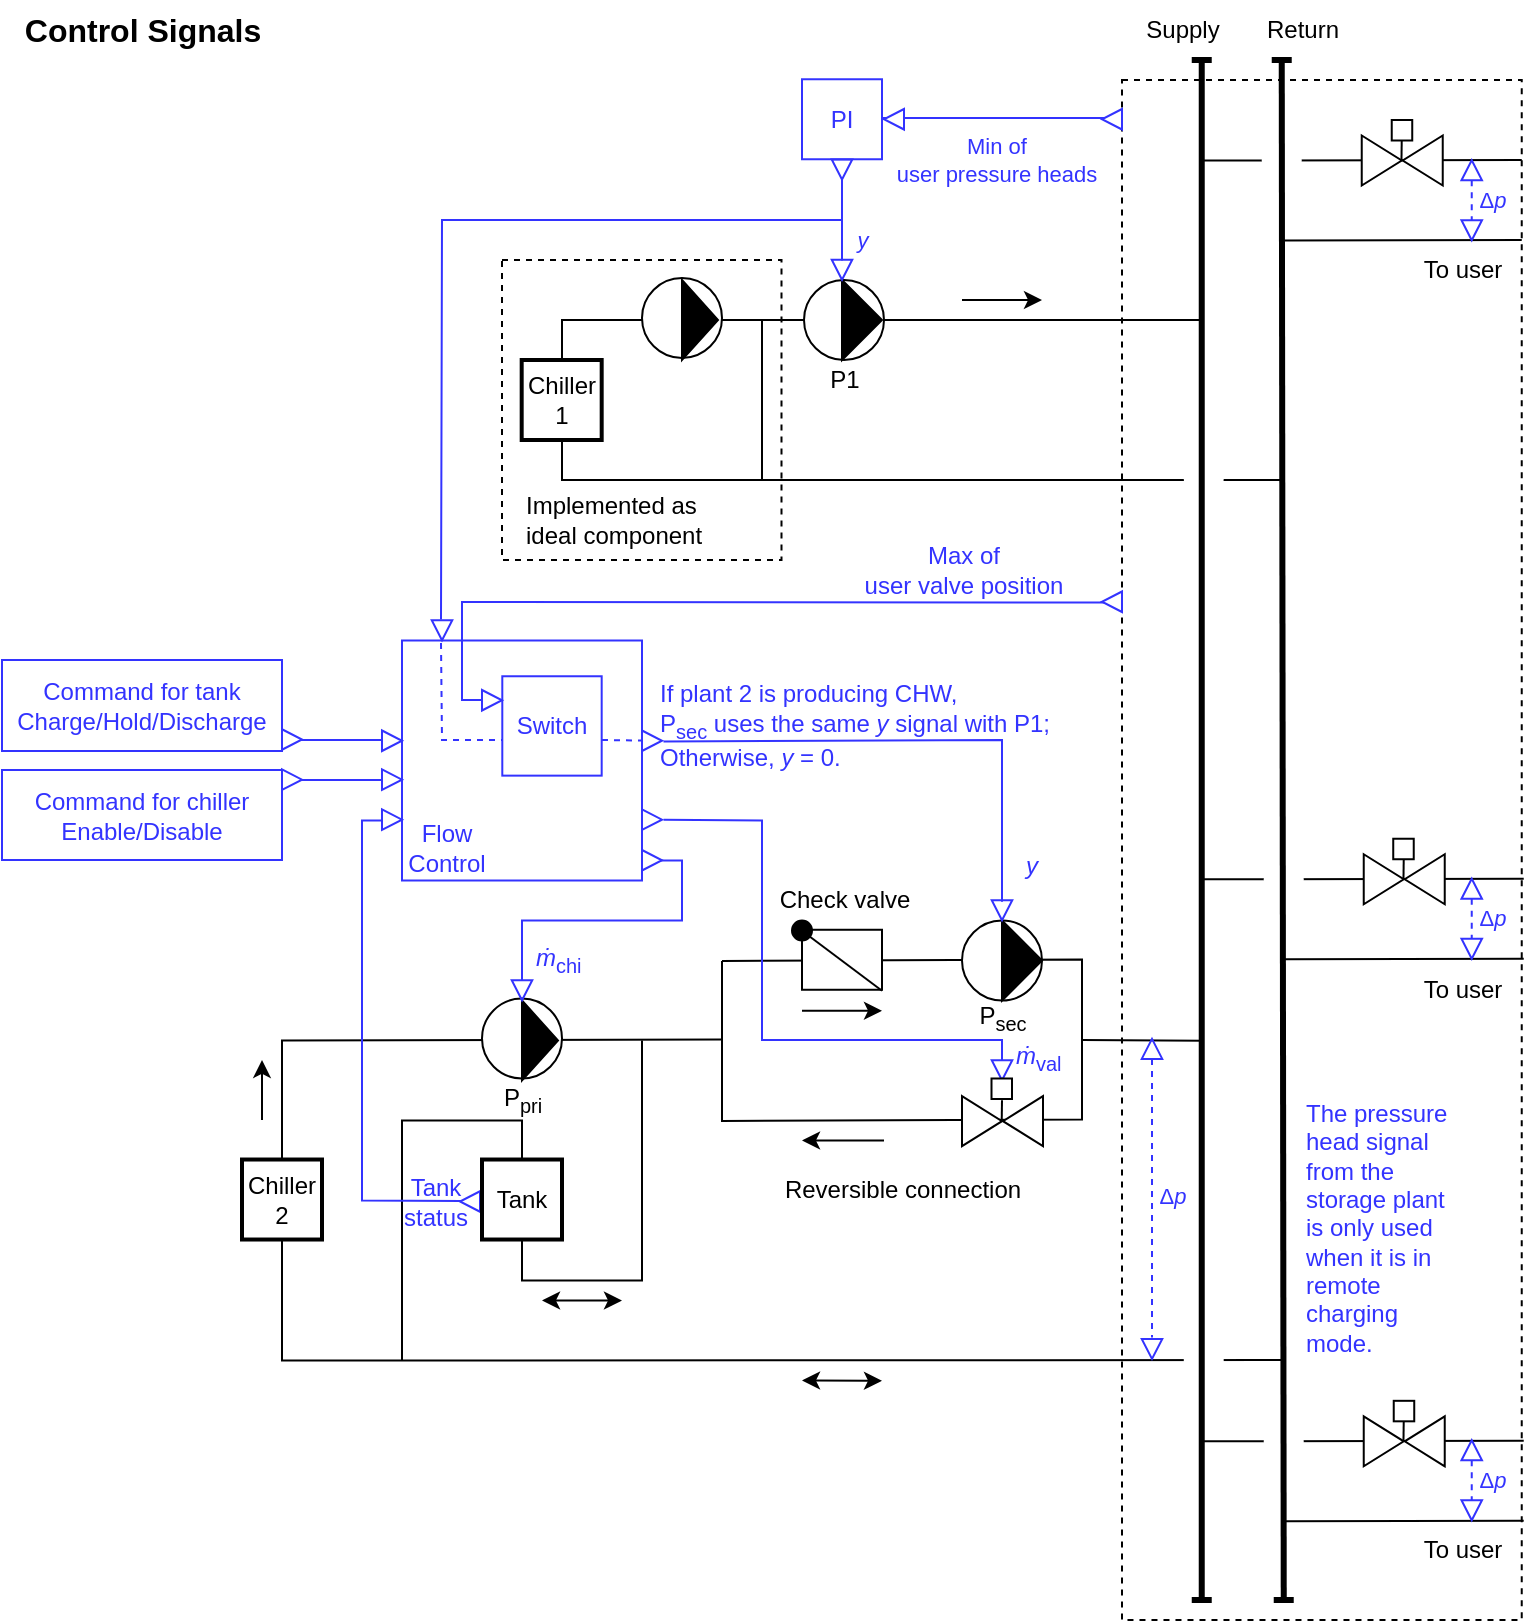 <mxfile version="21.2.1" type="device">
  <diagram id="srBAZhQ2KLluDyzof_pd" name="Page-1">
    <mxGraphModel dx="456" dy="854" grid="1" gridSize="10" guides="1" tooltips="1" connect="0" arrows="0" fold="1" page="1" pageScale="1" pageWidth="850" pageHeight="1100" math="0" shadow="0">
      <root>
        <mxCell id="0" />
        <mxCell id="1" parent="0" />
        <mxCell id="NfkfM8riDZQN8jS3ffes-4" value="" style="rounded=0;whiteSpace=wrap;html=1;fillColor=none;dashed=1;" parent="1" vertex="1">
          <mxGeometry x="1170" y="170" width="139.75" height="150" as="geometry" />
        </mxCell>
        <mxCell id="EUu6mg04dgHktvgB9pTH-5" value="" style="endArrow=none;html=1;rounded=0;fontSize=16;strokeWidth=1;" parent="1" edge="1">
          <mxGeometry width="50" height="50" relative="1" as="geometry">
            <mxPoint x="1199.87" y="629.58" as="sourcePoint" />
            <mxPoint x="1199.87" y="629.58" as="targetPoint" />
          </mxGeometry>
        </mxCell>
        <mxCell id="EUu6mg04dgHktvgB9pTH-10" value="" style="endArrow=none;html=1;rounded=0;" parent="1" edge="1">
          <mxGeometry width="50" height="50" relative="1" as="geometry">
            <mxPoint x="1240" y="560.25" as="sourcePoint" />
            <mxPoint x="1180" y="660.25" as="targetPoint" />
            <Array as="points">
              <mxPoint x="1240" y="680.25" />
              <mxPoint x="1180" y="680.25" />
            </Array>
          </mxGeometry>
        </mxCell>
        <mxCell id="EUu6mg04dgHktvgB9pTH-11" value="" style="endArrow=none;html=1;rounded=0;" parent="1" edge="1">
          <mxGeometry width="50" height="50" relative="1" as="geometry">
            <mxPoint x="1180" y="620.25" as="sourcePoint" />
            <mxPoint x="1120" y="720.25" as="targetPoint" />
            <Array as="points">
              <mxPoint x="1180" y="600.25" />
              <mxPoint x="1120" y="600.25" />
            </Array>
          </mxGeometry>
        </mxCell>
        <mxCell id="EUu6mg04dgHktvgB9pTH-15" value="" style="endArrow=classic;html=1;rounded=0;strokeWidth=1;" parent="1" edge="1">
          <mxGeometry width="50" height="50" relative="1" as="geometry">
            <mxPoint x="1050" y="599.95" as="sourcePoint" />
            <mxPoint x="1050" y="569.95" as="targetPoint" />
            <Array as="points" />
          </mxGeometry>
        </mxCell>
        <mxCell id="EUu6mg04dgHktvgB9pTH-16" value="" style="endArrow=none;html=1;rounded=0;" parent="1" edge="1">
          <mxGeometry width="50" height="50" relative="1" as="geometry">
            <mxPoint x="1280" y="559.76" as="sourcePoint" />
            <mxPoint x="1560" y="720" as="targetPoint" />
            <Array as="points">
              <mxPoint x="1060" y="560.25" />
              <mxPoint x="1060" y="720.25" />
            </Array>
          </mxGeometry>
        </mxCell>
        <mxCell id="EUu6mg04dgHktvgB9pTH-22" value="" style="endArrow=classic;html=1;rounded=0;strokeWidth=1;startArrow=classic;startFill=1;" parent="1" edge="1">
          <mxGeometry width="50" height="50" relative="1" as="geometry">
            <mxPoint x="1320" y="730.25" as="sourcePoint" />
            <mxPoint x="1360" y="730.41" as="targetPoint" />
            <Array as="points" />
          </mxGeometry>
        </mxCell>
        <mxCell id="EUu6mg04dgHktvgB9pTH-23" value="" style="endArrow=classic;html=1;rounded=0;strokeWidth=1;startArrow=classic;startFill=1;" parent="1" edge="1">
          <mxGeometry width="50" height="50" relative="1" as="geometry">
            <mxPoint x="1190" y="690.25" as="sourcePoint" />
            <mxPoint x="1230" y="690.25" as="targetPoint" />
            <Array as="points" />
          </mxGeometry>
        </mxCell>
        <mxCell id="EUu6mg04dgHktvgB9pTH-32" value="" style="endArrow=none;html=1;rounded=0;" parent="1" edge="1">
          <mxGeometry width="50" height="50" relative="1" as="geometry">
            <mxPoint x="1280" y="520.5" as="sourcePoint" />
            <mxPoint x="1280" y="520.5" as="targetPoint" />
            <Array as="points">
              <mxPoint x="1460" y="519.76" />
              <mxPoint x="1460" y="599.76" />
              <mxPoint x="1280" y="600.5" />
            </Array>
          </mxGeometry>
        </mxCell>
        <mxCell id="EUu6mg04dgHktvgB9pTH-34" value="" style="triangle;whiteSpace=wrap;html=1;fontSize=16;strokeWidth=1;rotation=0;" parent="1" vertex="1">
          <mxGeometry x="1400" y="588.07" width="20" height="25" as="geometry" />
        </mxCell>
        <mxCell id="EUu6mg04dgHktvgB9pTH-35" value="" style="triangle;whiteSpace=wrap;html=1;fontSize=16;strokeWidth=1;rotation=-180;" parent="1" vertex="1">
          <mxGeometry x="1420.5" y="588.07" width="20" height="25" as="geometry" />
        </mxCell>
        <mxCell id="EUu6mg04dgHktvgB9pTH-36" value="" style="ellipse;whiteSpace=wrap;html=1;fontSize=16;strokeWidth=1;" parent="1" vertex="1">
          <mxGeometry x="1400" y="500.25" width="40" height="40" as="geometry" />
        </mxCell>
        <mxCell id="EUu6mg04dgHktvgB9pTH-37" value="" style="triangle;whiteSpace=wrap;html=1;fontSize=16;strokeWidth=1;rotation=0;fillColor=#000000;" parent="1" vertex="1">
          <mxGeometry x="1420" y="500.25" width="20" height="40" as="geometry" />
        </mxCell>
        <mxCell id="EUu6mg04dgHktvgB9pTH-39" value="" style="endArrow=classic;html=1;rounded=0;strokeWidth=1;" parent="1" edge="1">
          <mxGeometry width="50" height="50" relative="1" as="geometry">
            <mxPoint x="1400" y="190" as="sourcePoint" />
            <mxPoint x="1440" y="190" as="targetPoint" />
            <Array as="points" />
          </mxGeometry>
        </mxCell>
        <mxCell id="EUu6mg04dgHktvgB9pTH-40" value="" style="endArrow=none;html=1;rounded=0;" parent="1" edge="1">
          <mxGeometry width="50" height="50" relative="1" as="geometry">
            <mxPoint x="1520" y="200" as="sourcePoint" />
            <mxPoint x="1560" y="280" as="targetPoint" />
            <Array as="points">
              <mxPoint x="1200" y="200" />
              <mxPoint x="1200" y="280" />
            </Array>
          </mxGeometry>
        </mxCell>
        <mxCell id="EUu6mg04dgHktvgB9pTH-41" value="" style="ellipse;whiteSpace=wrap;html=1;fontSize=16;strokeWidth=1;" parent="1" vertex="1">
          <mxGeometry x="1321" y="180" width="40" height="40" as="geometry" />
        </mxCell>
        <mxCell id="EUu6mg04dgHktvgB9pTH-42" value="" style="triangle;whiteSpace=wrap;html=1;fontSize=16;strokeWidth=1;rotation=0;fillColor=#000000;" parent="1" vertex="1">
          <mxGeometry x="1340" y="180" width="20" height="40" as="geometry" />
        </mxCell>
        <mxCell id="EUu6mg04dgHktvgB9pTH-43" value="" style="endArrow=classic;html=1;rounded=0;strokeWidth=1;" parent="1" edge="1">
          <mxGeometry width="50" height="50" relative="1" as="geometry">
            <mxPoint x="1361" y="610.25" as="sourcePoint" />
            <mxPoint x="1320" y="610.25" as="targetPoint" />
            <Array as="points" />
          </mxGeometry>
        </mxCell>
        <mxCell id="EUu6mg04dgHktvgB9pTH-49" value="P1" style="text;html=1;align=center;verticalAlign=middle;resizable=0;points=[];autosize=1;strokeColor=none;fillColor=none;" parent="1" vertex="1">
          <mxGeometry x="1326" y="220" width="30" height="20" as="geometry" />
        </mxCell>
        <mxCell id="EUu6mg04dgHktvgB9pTH-50" value="" style="endArrow=none;html=1;rounded=0;entryX=0.993;entryY=0.507;entryDx=0;entryDy=0;entryPerimeter=0;" parent="1" edge="1">
          <mxGeometry width="50" height="50" relative="1" as="geometry">
            <mxPoint x="1420" y="590.08" as="sourcePoint" />
            <mxPoint x="1419.86" y="600.505" as="targetPoint" />
          </mxGeometry>
        </mxCell>
        <mxCell id="EUu6mg04dgHktvgB9pTH-55" value="Reversible connection" style="text;html=1;align=center;verticalAlign=middle;resizable=0;points=[];autosize=1;strokeColor=none;fillColor=none;" parent="1" vertex="1">
          <mxGeometry x="1300" y="619.76" width="140" height="30" as="geometry" />
        </mxCell>
        <mxCell id="EUu6mg04dgHktvgB9pTH-67" value="" style="ellipse;whiteSpace=wrap;html=1;fontSize=16;strokeWidth=1;" parent="1" vertex="1">
          <mxGeometry x="1160" y="539.25" width="40" height="40" as="geometry" />
        </mxCell>
        <mxCell id="EUu6mg04dgHktvgB9pTH-68" value="" style="triangle;whiteSpace=wrap;html=1;fontSize=16;strokeWidth=1;rotation=0;fillColor=#000000;" parent="1" vertex="1">
          <mxGeometry x="1180" y="540.25" width="18" height="40" as="geometry" />
        </mxCell>
        <mxCell id="EUu6mg04dgHktvgB9pTH-69" value="" style="rounded=0;whiteSpace=wrap;html=1;fillColor=none;dashed=1;" parent="1" vertex="1">
          <mxGeometry x="1480" y="80" width="199.87" height="770" as="geometry" />
        </mxCell>
        <mxCell id="EUu6mg04dgHktvgB9pTH-72" value="" style="triangle;whiteSpace=wrap;html=1;fillColor=none;rotation=-180;strokeColor=#3333FF;" parent="1" vertex="1">
          <mxGeometry x="1470" y="94.5" width="10" height="10.25" as="geometry" />
        </mxCell>
        <mxCell id="EUu6mg04dgHktvgB9pTH-73" value="PI" style="whiteSpace=wrap;html=1;aspect=fixed;fillColor=none;strokeColor=#3333FF;fontColor=#3333FF;" parent="1" vertex="1">
          <mxGeometry x="1320" y="79.63" width="40" height="40" as="geometry" />
        </mxCell>
        <mxCell id="EUu6mg04dgHktvgB9pTH-74" value="Min of&lt;br&gt;user pressure heads" style="endArrow=none;html=1;rounded=0;entryX=0.85;entryY=0.561;entryDx=0;entryDy=0;entryPerimeter=0;exitX=0.05;exitY=0.561;exitDx=0;exitDy=0;exitPerimeter=0;startArrow=none;strokeColor=#3333FF;fontColor=#3333FF;" parent="1" source="EUu6mg04dgHktvgB9pTH-75" target="EUu6mg04dgHktvgB9pTH-72" edge="1">
          <mxGeometry x="-0.093" y="-21" width="50" height="50" relative="1" as="geometry">
            <mxPoint x="1330" y="300" as="sourcePoint" />
            <mxPoint x="1380" y="250" as="targetPoint" />
            <mxPoint as="offset" />
          </mxGeometry>
        </mxCell>
        <mxCell id="EUu6mg04dgHktvgB9pTH-75" value="" style="triangle;whiteSpace=wrap;html=1;fillColor=none;rotation=-180;strokeColor=#3333FF;fontColor=#3333FF;" parent="1" vertex="1">
          <mxGeometry x="1361" y="94.5" width="10" height="10.25" as="geometry" />
        </mxCell>
        <mxCell id="EUu6mg04dgHktvgB9pTH-76" value="" style="endArrow=none;html=1;rounded=0;entryX=0.85;entryY=0.561;entryDx=0;entryDy=0;entryPerimeter=0;exitX=1.008;exitY=0.483;exitDx=0;exitDy=0;exitPerimeter=0;strokeColor=#3333FF;fontColor=#3333FF;" parent="1" source="EUu6mg04dgHktvgB9pTH-73" target="EUu6mg04dgHktvgB9pTH-75" edge="1">
          <mxGeometry width="50" height="50" relative="1" as="geometry">
            <mxPoint x="1441.32" y="99.32" as="sourcePoint" />
            <mxPoint x="1511.5" y="99.0" as="targetPoint" />
          </mxGeometry>
        </mxCell>
        <mxCell id="EUu6mg04dgHktvgB9pTH-77" value="" style="triangle;whiteSpace=wrap;html=1;fillColor=none;rotation=90;strokeColor=#3333FF;fontColor=#3333FF;" parent="1" vertex="1">
          <mxGeometry x="1335" y="119.63" width="10" height="10.25" as="geometry" />
        </mxCell>
        <mxCell id="EUu6mg04dgHktvgB9pTH-78" value="&lt;i&gt;y&lt;/i&gt;" style="endArrow=none;html=1;rounded=0;exitX=0.038;exitY=0.5;exitDx=0;exitDy=0;exitPerimeter=0;startArrow=none;strokeColor=#3333FF;fontColor=#3333FF;" parent="1" source="EUu6mg04dgHktvgB9pTH-79" edge="1">
          <mxGeometry x="-0.507" y="-10" width="50" height="50" relative="1" as="geometry">
            <mxPoint x="1340" y="310" as="sourcePoint" />
            <mxPoint x="1340" y="130" as="targetPoint" />
            <mxPoint as="offset" />
          </mxGeometry>
        </mxCell>
        <mxCell id="EUu6mg04dgHktvgB9pTH-79" value="" style="triangle;whiteSpace=wrap;html=1;fillColor=none;rotation=90;strokeColor=#3333FF;fontColor=#3333FF;" parent="1" vertex="1">
          <mxGeometry x="1335" y="169.75" width="10" height="10.25" as="geometry" />
        </mxCell>
        <mxCell id="EUu6mg04dgHktvgB9pTH-81" value="" style="whiteSpace=wrap;html=1;aspect=fixed;fillColor=none;strokeColor=#3333FF;fontColor=#3333FF;" parent="1" vertex="1">
          <mxGeometry x="1120" y="360.25" width="120" height="120" as="geometry" />
        </mxCell>
        <mxCell id="EUu6mg04dgHktvgB9pTH-82" value="" style="triangle;whiteSpace=wrap;html=1;fillColor=none;rotation=0;strokeColor=#3333FF;fontColor=#3333FF;" parent="1" vertex="1">
          <mxGeometry x="1110" y="405.25" width="10" height="10.25" as="geometry" />
        </mxCell>
        <mxCell id="EUu6mg04dgHktvgB9pTH-83" value="" style="triangle;whiteSpace=wrap;html=1;fillColor=none;rotation=0;strokeColor=#3333FF;fontColor=#3333FF;" parent="1" vertex="1">
          <mxGeometry x="1110" y="424.74" width="10" height="10.25" as="geometry" />
        </mxCell>
        <mxCell id="EUu6mg04dgHktvgB9pTH-84" value="" style="triangle;whiteSpace=wrap;html=1;fillColor=none;rotation=0;strokeColor=#3333FF;fontColor=#3333FF;" parent="1" vertex="1">
          <mxGeometry x="1110" y="444.74" width="10" height="10.25" as="geometry" />
        </mxCell>
        <mxCell id="EUu6mg04dgHktvgB9pTH-85" value="" style="triangle;whiteSpace=wrap;html=1;fillColor=none;rotation=0;strokeColor=#3333FF;fontColor=#3333FF;" parent="1" vertex="1">
          <mxGeometry x="1160" y="385" width="10" height="10.25" as="geometry" />
        </mxCell>
        <mxCell id="EUu6mg04dgHktvgB9pTH-86" value="" style="triangle;whiteSpace=wrap;html=1;fillColor=none;rotation=0;strokeColor=#3333FF;fontColor=#3333FF;" parent="1" vertex="1">
          <mxGeometry x="1240" y="405.25" width="10" height="10.25" as="geometry" />
        </mxCell>
        <mxCell id="EUu6mg04dgHktvgB9pTH-87" value="" style="triangle;whiteSpace=wrap;html=1;fillColor=none;rotation=0;strokeColor=#3333FF;fontColor=#3333FF;" parent="1" vertex="1">
          <mxGeometry x="1240" y="465" width="10" height="10.25" as="geometry" />
        </mxCell>
        <mxCell id="EUu6mg04dgHktvgB9pTH-89" value="Command for tank&lt;br&gt;Charge/Hold/Discharge" style="rounded=0;whiteSpace=wrap;html=1;strokeColor=#3333FF;fontColor=#3333FF;fillColor=none;" parent="1" vertex="1">
          <mxGeometry x="920" y="370" width="140" height="45.5" as="geometry" />
        </mxCell>
        <mxCell id="EUu6mg04dgHktvgB9pTH-90" value="Command for chiller&lt;br&gt;Enable/Disable" style="rounded=0;whiteSpace=wrap;html=1;strokeColor=#3333FF;fontColor=#3333FF;fillColor=none;" parent="1" vertex="1">
          <mxGeometry x="920" y="425" width="140" height="45" as="geometry" />
        </mxCell>
        <mxCell id="EUu6mg04dgHktvgB9pTH-91" value="" style="triangle;whiteSpace=wrap;html=1;fillColor=none;rotation=0;strokeColor=#3333FF;fontColor=#3333FF;" parent="1" vertex="1">
          <mxGeometry x="1060" y="424.74" width="10" height="10.25" as="geometry" />
        </mxCell>
        <mxCell id="EUu6mg04dgHktvgB9pTH-94" value="" style="triangle;whiteSpace=wrap;html=1;fillColor=none;rotation=-180;strokeColor=#3333FF;" parent="1" vertex="1">
          <mxGeometry x="1149" y="635.63" width="10" height="10.25" as="geometry" />
        </mxCell>
        <mxCell id="EUu6mg04dgHktvgB9pTH-95" value="" style="endArrow=none;html=1;rounded=0;strokeColor=#3333FF;fontColor=#3333FF;exitX=0.95;exitY=0.525;exitDx=0;exitDy=0;exitPerimeter=0;" parent="1" source="EUu6mg04dgHktvgB9pTH-94" edge="1">
          <mxGeometry width="50" height="50" relative="1" as="geometry">
            <mxPoint x="1140" y="650.25" as="sourcePoint" />
            <mxPoint x="1110" y="450.25" as="targetPoint" />
            <Array as="points">
              <mxPoint x="1100" y="640.25" />
              <mxPoint x="1100" y="450.25" />
            </Array>
          </mxGeometry>
        </mxCell>
        <mxCell id="EUu6mg04dgHktvgB9pTH-96" value="Max of&lt;br&gt;user valve position" style="text;html=1;strokeColor=none;fillColor=none;align=center;verticalAlign=middle;whiteSpace=wrap;rounded=0;fontColor=#3333FF;" parent="1" vertex="1">
          <mxGeometry x="1346.13" y="310.0" width="110" height="30" as="geometry" />
        </mxCell>
        <mxCell id="EUu6mg04dgHktvgB9pTH-97" value="Tank status" style="text;html=1;strokeColor=none;fillColor=none;align=center;verticalAlign=middle;whiteSpace=wrap;rounded=0;fontColor=#3333FF;" parent="1" vertex="1">
          <mxGeometry x="1107" y="625.58" width="60" height="30" as="geometry" />
        </mxCell>
        <mxCell id="EUu6mg04dgHktvgB9pTH-98" value="" style="triangle;whiteSpace=wrap;html=1;fillColor=none;rotation=-180;strokeColor=#3333FF;" parent="1" vertex="1">
          <mxGeometry x="1470" y="335.75" width="10" height="10.25" as="geometry" />
        </mxCell>
        <mxCell id="EUu6mg04dgHktvgB9pTH-99" value="" style="endArrow=none;html=1;rounded=0;strokeColor=#3333FF;fontColor=#3333FF;entryX=0.9;entryY=0.463;entryDx=0;entryDy=0;entryPerimeter=0;exitX=0;exitY=0.488;exitDx=0;exitDy=0;exitPerimeter=0;" parent="1" source="EUu6mg04dgHktvgB9pTH-85" target="EUu6mg04dgHktvgB9pTH-98" edge="1">
          <mxGeometry width="50" height="50" relative="1" as="geometry">
            <mxPoint x="1160" y="310" as="sourcePoint" />
            <mxPoint x="1190" y="700" as="targetPoint" />
            <Array as="points">
              <mxPoint x="1150" y="390" />
              <mxPoint x="1150" y="341" />
            </Array>
          </mxGeometry>
        </mxCell>
        <mxCell id="EUu6mg04dgHktvgB9pTH-100" value="" style="triangle;whiteSpace=wrap;html=1;fillColor=none;rotation=90;strokeColor=#3333FF;fontColor=#3333FF;" parent="1" vertex="1">
          <mxGeometry x="1415" y="490" width="10" height="10.25" as="geometry" />
        </mxCell>
        <mxCell id="EUu6mg04dgHktvgB9pTH-104" value="" style="endArrow=none;html=1;rounded=0;strokeColor=#3333FF;fontColor=#3333FF;exitX=0.078;exitY=0.5;exitDx=0;exitDy=0;exitPerimeter=0;entryX=1.075;entryY=0.538;entryDx=0;entryDy=0;entryPerimeter=0;" parent="1" source="EUu6mg04dgHktvgB9pTH-100" target="EUu6mg04dgHktvgB9pTH-86" edge="1">
          <mxGeometry width="50" height="50" relative="1" as="geometry">
            <mxPoint x="1140" y="540.25" as="sourcePoint" />
            <mxPoint x="1210" y="410.25" as="targetPoint" />
            <Array as="points">
              <mxPoint x="1420" y="410" />
            </Array>
          </mxGeometry>
        </mxCell>
        <mxCell id="EUu6mg04dgHktvgB9pTH-105" value="" style="triangle;whiteSpace=wrap;html=1;fillColor=none;rotation=90;strokeColor=#3333FF;fontColor=#3333FF;" parent="1" vertex="1">
          <mxGeometry x="1175" y="530" width="10" height="10.25" as="geometry" />
        </mxCell>
        <mxCell id="EUu6mg04dgHktvgB9pTH-106" value="" style="endArrow=none;html=1;rounded=0;strokeColor=#3333FF;fontColor=#3333FF;entryX=0.9;entryY=0.513;entryDx=0;entryDy=0;entryPerimeter=0;" parent="1" target="EUu6mg04dgHktvgB9pTH-87" edge="1">
          <mxGeometry width="50" height="50" relative="1" as="geometry">
            <mxPoint x="1180" y="530.25" as="sourcePoint" />
            <mxPoint x="1190" y="490.25" as="targetPoint" />
            <Array as="points">
              <mxPoint x="1180" y="500.25" />
              <mxPoint x="1260" y="500.25" />
              <mxPoint x="1260" y="470.25" />
            </Array>
          </mxGeometry>
        </mxCell>
        <mxCell id="EUu6mg04dgHktvgB9pTH-108" value="&lt;span style=&quot;border-color: var(--border-color); color: rgb(51, 51, 255); font-family: Helvetica; font-size: 12px; font-variant-ligatures: normal; font-variant-caps: normal; font-weight: 400; letter-spacing: normal; orphans: 2; text-indent: 0px; text-transform: none; widows: 2; word-spacing: 0px; -webkit-text-stroke-width: 0px; text-decoration-thickness: initial; text-decoration-style: initial; text-decoration-color: initial; text-align: left; background-color: rgb(255, 255, 255);&quot;&gt;&lt;font style=&quot;border-color: var(--border-color); font-size: 12px;&quot;&gt;&lt;i style=&quot;border-color: var(--border-color);&quot;&gt;ṁ&lt;/i&gt;&lt;span style=&quot;border-color: var(--border-color);&quot;&gt;&lt;sub&gt;chi&lt;/sub&gt;&lt;/span&gt;&lt;/font&gt;&lt;/span&gt;" style="text;whiteSpace=wrap;html=1;fontSize=12;fontFamily=Helvetica;fontColor=#3333FF;" parent="1" vertex="1">
          <mxGeometry x="1185" y="505.25" width="20" height="20" as="geometry" />
        </mxCell>
        <mxCell id="EUu6mg04dgHktvgB9pTH-109" value="&lt;span style=&quot;border-color: var(--border-color); color: rgb(51, 51, 255); font-family: Helvetica; font-size: 12px; font-style: normal; font-variant-ligatures: normal; font-variant-caps: normal; font-weight: 400; letter-spacing: normal; orphans: 2; text-indent: 0px; text-transform: none; widows: 2; word-spacing: 0px; -webkit-text-stroke-width: 0px; text-decoration-thickness: initial; text-decoration-style: initial; text-decoration-color: initial; text-align: left; background-color: rgb(255, 255, 255);&quot;&gt;&lt;font style=&quot;border-color: var(--border-color); font-size: 12px;&quot;&gt;&lt;i style=&quot;border-color: var(--border-color);&quot;&gt;y&lt;/i&gt;&lt;/font&gt;&lt;/span&gt;" style="text;whiteSpace=wrap;html=1;fontSize=12;fontFamily=Helvetica;fontColor=#3333FF;" parent="1" vertex="1">
          <mxGeometry x="1430" y="459.34" width="16" height="20" as="geometry" />
        </mxCell>
        <mxCell id="EUu6mg04dgHktvgB9pTH-114" value="&lt;b&gt;&lt;font style=&quot;font-size: 16px&quot;&gt;Control Signals&lt;/font&gt;&lt;/b&gt;" style="text;html=1;align=center;verticalAlign=middle;resizable=0;points=[];autosize=1;strokeColor=none;fillColor=none;strokeWidth=1;" parent="1" vertex="1">
          <mxGeometry x="920" y="40" width="140" height="30" as="geometry" />
        </mxCell>
        <mxCell id="qbNMRIMEjZ6maihlZpFf-6" value="" style="triangle;whiteSpace=wrap;html=1;fillColor=none;rotation=90;strokeColor=#3333FF;fontColor=#3333FF;" parent="1" vertex="1">
          <mxGeometry x="1135" y="350" width="10" height="10.25" as="geometry" />
        </mxCell>
        <mxCell id="qbNMRIMEjZ6maihlZpFf-7" value="" style="endArrow=none;html=1;rounded=0;strokeColor=#3333FF;fontColor=#3333FF;entryX=-0.037;entryY=0.549;entryDx=0;entryDy=0;entryPerimeter=0;" parent="1" target="qbNMRIMEjZ6maihlZpFf-6" edge="1">
          <mxGeometry width="50" height="50" relative="1" as="geometry">
            <mxPoint x="1340" y="150" as="sourcePoint" />
            <mxPoint x="1220" y="340" as="targetPoint" />
            <Array as="points">
              <mxPoint x="1140" y="150" />
            </Array>
          </mxGeometry>
        </mxCell>
        <mxCell id="qbNMRIMEjZ6maihlZpFf-9" value="" style="triangle;whiteSpace=wrap;html=1;fillColor=none;rotation=0;strokeColor=#3333FF;fontColor=#3333FF;" parent="1" vertex="1">
          <mxGeometry x="1240" y="444.74" width="10" height="10.25" as="geometry" />
        </mxCell>
        <mxCell id="qbNMRIMEjZ6maihlZpFf-10" value="" style="endArrow=none;html=1;rounded=0;strokeColor=#3333FF;fontColor=#3333FF;entryX=1.075;entryY=0.5;entryDx=0;entryDy=0;entryPerimeter=0;exitX=0.03;exitY=0.5;exitDx=0;exitDy=0;exitPerimeter=0;" parent="1" source="qbNMRIMEjZ6maihlZpFf-12" target="qbNMRIMEjZ6maihlZpFf-9" edge="1">
          <mxGeometry width="50" height="50" relative="1" as="geometry">
            <mxPoint x="1190" y="540.25" as="sourcePoint" />
            <mxPoint x="1219" y="480.258" as="targetPoint" />
            <Array as="points">
              <mxPoint x="1420" y="560" />
              <mxPoint x="1300" y="560" />
              <mxPoint x="1300" y="450.25" />
            </Array>
          </mxGeometry>
        </mxCell>
        <mxCell id="qbNMRIMEjZ6maihlZpFf-11" value="&lt;span style=&quot;border-color: var(--border-color); color: rgb(51, 51, 255); font-family: Helvetica; font-size: 12px; font-variant-ligatures: normal; font-variant-caps: normal; font-weight: 400; letter-spacing: normal; orphans: 2; text-indent: 0px; text-transform: none; widows: 2; word-spacing: 0px; -webkit-text-stroke-width: 0px; text-decoration-thickness: initial; text-decoration-style: initial; text-decoration-color: initial; text-align: left; background-color: rgb(255, 255, 255);&quot;&gt;&lt;font style=&quot;border-color: var(--border-color); font-size: 12px;&quot;&gt;&lt;i style=&quot;border-color: var(--border-color);&quot;&gt;ṁ&lt;/i&gt;&lt;span style=&quot;border-color: var(--border-color);&quot;&gt;&lt;sub&gt;val&lt;/sub&gt;&lt;/span&gt;&lt;/font&gt;&lt;/span&gt;" style="text;whiteSpace=wrap;html=1;fontSize=12;fontFamily=Helvetica;fontColor=#3333FF;" parent="1" vertex="1">
          <mxGeometry x="1425" y="554.25" width="20" height="20" as="geometry" />
        </mxCell>
        <mxCell id="qbNMRIMEjZ6maihlZpFf-12" value="" style="triangle;whiteSpace=wrap;html=1;fillColor=none;rotation=90;strokeColor=#3333FF;fontColor=#3333FF;" parent="1" vertex="1">
          <mxGeometry x="1415" y="570" width="10" height="10.25" as="geometry" />
        </mxCell>
        <mxCell id="qbNMRIMEjZ6maihlZpFf-16" value="Chiller 1" style="rounded=0;whiteSpace=wrap;html=1;strokeWidth=2;" parent="1" vertex="1">
          <mxGeometry x="1179.84" y="220" width="40" height="40" as="geometry" />
        </mxCell>
        <mxCell id="qbNMRIMEjZ6maihlZpFf-17" value="Chiller 2" style="rounded=0;whiteSpace=wrap;html=1;strokeWidth=2;" parent="1" vertex="1">
          <mxGeometry x="1040" y="619.76" width="40" height="40" as="geometry" />
        </mxCell>
        <mxCell id="qbNMRIMEjZ6maihlZpFf-18" value="P&lt;sub&gt;pri&lt;/sub&gt;" style="text;html=1;align=center;verticalAlign=middle;resizable=0;points=[];autosize=1;strokeColor=none;fillColor=none;" parent="1" vertex="1">
          <mxGeometry x="1160" y="575.25" width="40" height="30" as="geometry" />
        </mxCell>
        <mxCell id="qbNMRIMEjZ6maihlZpFf-19" value="P&lt;sub&gt;sec&lt;/sub&gt;" style="text;html=1;align=center;verticalAlign=middle;resizable=0;points=[];autosize=1;strokeColor=none;fillColor=none;" parent="1" vertex="1">
          <mxGeometry x="1395" y="534.25" width="50" height="30" as="geometry" />
        </mxCell>
        <mxCell id="qbNMRIMEjZ6maihlZpFf-20" value="If plant 2 is producing CHW,&lt;br&gt;P&lt;sub&gt;sec&lt;/sub&gt;&amp;nbsp;uses&amp;nbsp;the same &lt;i&gt;y&lt;/i&gt; signal with P1;&lt;br&gt;Otherwise, &lt;i&gt;y&lt;/i&gt; = 0." style="text;html=1;strokeColor=none;fillColor=none;align=left;verticalAlign=middle;whiteSpace=wrap;rounded=0;fontColor=#3333FF;" parent="1" vertex="1">
          <mxGeometry x="1247.25" y="378.07" width="198.75" height="49.75" as="geometry" />
        </mxCell>
        <mxCell id="cwQXnEI9I7Ugpv4NzCKq-13" value="" style="rounded=0;whiteSpace=wrap;html=1;" parent="1" vertex="1">
          <mxGeometry x="1320" y="504.88" width="40" height="30" as="geometry" />
        </mxCell>
        <mxCell id="cwQXnEI9I7Ugpv4NzCKq-14" value="" style="endArrow=none;html=1;rounded=0;" parent="1" edge="1">
          <mxGeometry width="50" height="50" relative="1" as="geometry">
            <mxPoint x="1360" y="535.37" as="sourcePoint" />
            <mxPoint x="1320" y="505.37" as="targetPoint" />
          </mxGeometry>
        </mxCell>
        <mxCell id="cwQXnEI9I7Ugpv4NzCKq-15" value="" style="ellipse;whiteSpace=wrap;html=1;aspect=fixed;fillColor=#000000;fillStyle=solid;" parent="1" vertex="1">
          <mxGeometry x="1315" y="500.25" width="10" height="10" as="geometry" />
        </mxCell>
        <mxCell id="cwQXnEI9I7Ugpv4NzCKq-16" value="" style="endArrow=classic;html=1;rounded=0;strokeWidth=1;" parent="1" edge="1">
          <mxGeometry width="50" height="50" relative="1" as="geometry">
            <mxPoint x="1320" y="545.37" as="sourcePoint" />
            <mxPoint x="1360" y="545.37" as="targetPoint" />
            <Array as="points" />
          </mxGeometry>
        </mxCell>
        <mxCell id="cwQXnEI9I7Ugpv4NzCKq-18" value="Check valve" style="text;html=1;align=center;verticalAlign=middle;resizable=0;points=[];autosize=1;strokeColor=none;fillColor=none;" parent="1" vertex="1">
          <mxGeometry x="1296" y="475.25" width="90" height="30" as="geometry" />
        </mxCell>
        <mxCell id="cwQXnEI9I7Ugpv4NzCKq-19" value="" style="triangle;whiteSpace=wrap;html=1;fillColor=none;rotation=0;strokeColor=#3333FF;fontColor=#3333FF;" parent="1" vertex="1">
          <mxGeometry x="1060" y="404.62" width="10" height="10.25" as="geometry" />
        </mxCell>
        <mxCell id="cwQXnEI9I7Ugpv4NzCKq-21" value="" style="endArrow=none;html=1;rounded=0;strokeColor=#3333FF;fontColor=#3333FF;exitX=0.95;exitY=0.525;exitDx=0;exitDy=0;exitPerimeter=0;" parent="1" source="cwQXnEI9I7Ugpv4NzCKq-19" edge="1">
          <mxGeometry width="50" height="50" relative="1" as="geometry">
            <mxPoint x="1090" y="410.62" as="sourcePoint" />
            <mxPoint x="1110" y="410" as="targetPoint" />
          </mxGeometry>
        </mxCell>
        <mxCell id="cwQXnEI9I7Ugpv4NzCKq-22" value="" style="endArrow=none;html=1;rounded=0;strokeColor=#3333FF;fontColor=#3333FF;exitX=0.9;exitY=0.513;exitDx=0;exitDy=0;exitPerimeter=0;" parent="1" source="EUu6mg04dgHktvgB9pTH-91" edge="1">
          <mxGeometry width="50" height="50" relative="1" as="geometry">
            <mxPoint x="1090" y="430.25" as="sourcePoint" />
            <mxPoint x="1110" y="430" as="targetPoint" />
          </mxGeometry>
        </mxCell>
        <mxCell id="cwQXnEI9I7Ugpv4NzCKq-23" value="Flow Control" style="text;html=1;strokeColor=none;fillColor=none;align=center;verticalAlign=middle;whiteSpace=wrap;rounded=0;fontColor=#3333FF;" parent="1" vertex="1">
          <mxGeometry x="1120" y="449.34" width="45" height="30" as="geometry" />
        </mxCell>
        <mxCell id="cwQXnEI9I7Ugpv4NzCKq-24" value="&lt;font style=&quot;font-size: 12px;&quot;&gt;Switch&lt;/font&gt;" style="whiteSpace=wrap;html=1;aspect=fixed;fillColor=none;strokeColor=#3333FF;fontColor=#3333FF;" parent="1" vertex="1">
          <mxGeometry x="1170.15" y="378.13" width="49.69" height="49.69" as="geometry" />
        </mxCell>
        <mxCell id="cwQXnEI9I7Ugpv4NzCKq-25" value="" style="endArrow=none;html=1;rounded=0;strokeColor=#3333FF;fontColor=#3333FF;dashed=1;exitX=1.138;exitY=0.549;exitDx=0;exitDy=0;exitPerimeter=0;" parent="1" source="qbNMRIMEjZ6maihlZpFf-6" edge="1">
          <mxGeometry width="50" height="50" relative="1" as="geometry">
            <mxPoint x="1140" y="370.25" as="sourcePoint" />
            <mxPoint x="1170" y="410" as="targetPoint" />
            <Array as="points">
              <mxPoint x="1140" y="410" />
            </Array>
          </mxGeometry>
        </mxCell>
        <mxCell id="NfkfM8riDZQN8jS3ffes-1" value="" style="ellipse;whiteSpace=wrap;html=1;fontSize=16;strokeWidth=1;" parent="1" vertex="1">
          <mxGeometry x="1240" y="179.0" width="40" height="40" as="geometry" />
        </mxCell>
        <mxCell id="NfkfM8riDZQN8jS3ffes-2" value="" style="triangle;whiteSpace=wrap;html=1;fontSize=16;strokeWidth=1;rotation=0;fillColor=#000000;" parent="1" vertex="1">
          <mxGeometry x="1260" y="180" width="18" height="40" as="geometry" />
        </mxCell>
        <mxCell id="NfkfM8riDZQN8jS3ffes-3" value="" style="endArrow=none;html=1;rounded=0;" parent="1" edge="1">
          <mxGeometry width="50" height="50" relative="1" as="geometry">
            <mxPoint x="1300" y="280" as="sourcePoint" />
            <mxPoint x="1300" y="200" as="targetPoint" />
          </mxGeometry>
        </mxCell>
        <mxCell id="NfkfM8riDZQN8jS3ffes-5" value="Implemented as&lt;br&gt;ideal component" style="text;html=1;align=left;verticalAlign=middle;resizable=0;points=[];autosize=1;strokeColor=none;fillColor=none;" parent="1" vertex="1">
          <mxGeometry x="1179.84" y="280.0" width="110" height="40" as="geometry" />
        </mxCell>
        <mxCell id="NfkfM8riDZQN8jS3ffes-6" value="Tank" style="rounded=0;whiteSpace=wrap;html=1;strokeWidth=2;" parent="1" vertex="1">
          <mxGeometry x="1160" y="619.76" width="40" height="40" as="geometry" />
        </mxCell>
        <mxCell id="w12513ni1vJL5LTuAko7-5" value="" style="whiteSpace=wrap;html=1;aspect=fixed;" parent="1" vertex="1">
          <mxGeometry x="1414.75" y="579.25" width="10.25" height="10.25" as="geometry" />
        </mxCell>
        <mxCell id="5xh_inwoW4JU_ySU2yKk-31" value="" style="endArrow=none;html=1;rounded=0;" parent="1" edge="1">
          <mxGeometry width="50" height="50" relative="1" as="geometry">
            <mxPoint x="1520.87" y="560.39" as="sourcePoint" />
            <mxPoint x="1460" y="560" as="targetPoint" />
          </mxGeometry>
        </mxCell>
        <mxCell id="5xh_inwoW4JU_ySU2yKk-32" value="" style="ellipse;whiteSpace=wrap;html=1;aspect=fixed;strokeColor=none;" parent="1" vertex="1">
          <mxGeometry x="1510.87" y="269.37" width="20" height="20" as="geometry" />
        </mxCell>
        <mxCell id="5xh_inwoW4JU_ySU2yKk-33" value="" style="ellipse;whiteSpace=wrap;html=1;aspect=fixed;strokeColor=none;" parent="1" vertex="1">
          <mxGeometry x="1510.87" y="710" width="20" height="20" as="geometry" />
        </mxCell>
        <mxCell id="5xh_inwoW4JU_ySU2yKk-34" value="" style="endArrow=baseDash;html=1;rounded=0;strokeWidth=3;startArrow=baseDash;startFill=0;endFill=0;" parent="1" edge="1">
          <mxGeometry width="50" height="50" relative="1" as="geometry">
            <mxPoint x="1519.87" y="840" as="sourcePoint" />
            <mxPoint x="1519.87" y="70" as="targetPoint" />
          </mxGeometry>
        </mxCell>
        <mxCell id="5xh_inwoW4JU_ySU2yKk-35" value="" style="endArrow=none;html=1;rounded=0;" parent="1" edge="1">
          <mxGeometry width="50" height="50" relative="1" as="geometry">
            <mxPoint x="1679.87" y="120" as="sourcePoint" />
            <mxPoint x="1519.87" y="120.25" as="targetPoint" />
          </mxGeometry>
        </mxCell>
        <mxCell id="5xh_inwoW4JU_ySU2yKk-36" value="" style="endArrow=none;html=1;rounded=0;" parent="1" edge="1">
          <mxGeometry width="50" height="50" relative="1" as="geometry">
            <mxPoint x="1679.87" y="160" as="sourcePoint" />
            <mxPoint x="1559.87" y="160.25" as="targetPoint" />
          </mxGeometry>
        </mxCell>
        <mxCell id="5xh_inwoW4JU_ySU2yKk-37" value="" style="ellipse;whiteSpace=wrap;html=1;aspect=fixed;strokeColor=none;" parent="1" vertex="1">
          <mxGeometry x="1549.87" y="110.25" width="20" height="20" as="geometry" />
        </mxCell>
        <mxCell id="5xh_inwoW4JU_ySU2yKk-39" value="Supply" style="text;html=1;align=center;verticalAlign=middle;resizable=0;points=[];autosize=1;strokeColor=none;fillColor=none;" parent="1" vertex="1">
          <mxGeometry x="1480" y="40" width="60" height="30" as="geometry" />
        </mxCell>
        <mxCell id="5xh_inwoW4JU_ySU2yKk-40" value="Return" style="text;html=1;align=center;verticalAlign=middle;resizable=0;points=[];autosize=1;strokeColor=none;fillColor=none;" parent="1" vertex="1">
          <mxGeometry x="1539.87" y="40" width="60" height="30" as="geometry" />
        </mxCell>
        <mxCell id="5xh_inwoW4JU_ySU2yKk-41" value="" style="triangle;whiteSpace=wrap;html=1;fontSize=16;strokeWidth=1;rotation=0;" parent="1" vertex="1">
          <mxGeometry x="1599.87" y="107.75" width="20" height="25" as="geometry" />
        </mxCell>
        <mxCell id="5xh_inwoW4JU_ySU2yKk-42" value="" style="triangle;whiteSpace=wrap;html=1;fontSize=16;strokeWidth=1;rotation=-180;" parent="1" vertex="1">
          <mxGeometry x="1620.37" y="107.75" width="20" height="25" as="geometry" />
        </mxCell>
        <mxCell id="5xh_inwoW4JU_ySU2yKk-43" value="" style="endArrow=none;html=1;rounded=0;entryX=0.993;entryY=0.507;entryDx=0;entryDy=0;entryPerimeter=0;" parent="1" target="5xh_inwoW4JU_ySU2yKk-41" edge="1">
          <mxGeometry width="50" height="50" relative="1" as="geometry">
            <mxPoint x="1619.87" y="110" as="sourcePoint" />
            <mxPoint x="1389.87" y="230" as="targetPoint" />
          </mxGeometry>
        </mxCell>
        <mxCell id="5xh_inwoW4JU_ySU2yKk-44" value="" style="endArrow=none;html=1;rounded=0;" parent="1" edge="1">
          <mxGeometry width="50" height="50" relative="1" as="geometry">
            <mxPoint x="1680.87" y="479.37" as="sourcePoint" />
            <mxPoint x="1520.87" y="479.62" as="targetPoint" />
          </mxGeometry>
        </mxCell>
        <mxCell id="5xh_inwoW4JU_ySU2yKk-45" value="" style="endArrow=none;html=1;rounded=0;" parent="1" edge="1">
          <mxGeometry width="50" height="50" relative="1" as="geometry">
            <mxPoint x="1680.87" y="519.37" as="sourcePoint" />
            <mxPoint x="1560.87" y="519.62" as="targetPoint" />
          </mxGeometry>
        </mxCell>
        <mxCell id="5xh_inwoW4JU_ySU2yKk-46" value="" style="ellipse;whiteSpace=wrap;html=1;aspect=fixed;strokeColor=none;" parent="1" vertex="1">
          <mxGeometry x="1550.87" y="469.62" width="20" height="20" as="geometry" />
        </mxCell>
        <mxCell id="5xh_inwoW4JU_ySU2yKk-48" value="" style="triangle;whiteSpace=wrap;html=1;fontSize=16;strokeWidth=1;rotation=0;" parent="1" vertex="1">
          <mxGeometry x="1600.87" y="467.12" width="20" height="25" as="geometry" />
        </mxCell>
        <mxCell id="5xh_inwoW4JU_ySU2yKk-49" value="" style="triangle;whiteSpace=wrap;html=1;fontSize=16;strokeWidth=1;rotation=-180;" parent="1" vertex="1">
          <mxGeometry x="1621.37" y="467.12" width="20" height="25" as="geometry" />
        </mxCell>
        <mxCell id="5xh_inwoW4JU_ySU2yKk-50" value="" style="endArrow=none;html=1;rounded=0;entryX=0.993;entryY=0.507;entryDx=0;entryDy=0;entryPerimeter=0;" parent="1" target="5xh_inwoW4JU_ySU2yKk-48" edge="1">
          <mxGeometry width="50" height="50" relative="1" as="geometry">
            <mxPoint x="1620.87" y="469.37" as="sourcePoint" />
            <mxPoint x="1390.87" y="589.37" as="targetPoint" />
          </mxGeometry>
        </mxCell>
        <mxCell id="5xh_inwoW4JU_ySU2yKk-51" value="" style="endArrow=none;html=1;rounded=0;" parent="1" edge="1">
          <mxGeometry width="50" height="50" relative="1" as="geometry">
            <mxPoint x="1680.87" y="760.41" as="sourcePoint" />
            <mxPoint x="1520.87" y="760.66" as="targetPoint" />
          </mxGeometry>
        </mxCell>
        <mxCell id="5xh_inwoW4JU_ySU2yKk-52" value="" style="endArrow=none;html=1;rounded=0;" parent="1" edge="1">
          <mxGeometry width="50" height="50" relative="1" as="geometry">
            <mxPoint x="1680.87" y="800.41" as="sourcePoint" />
            <mxPoint x="1560.87" y="800.66" as="targetPoint" />
          </mxGeometry>
        </mxCell>
        <mxCell id="5xh_inwoW4JU_ySU2yKk-53" value="" style="ellipse;whiteSpace=wrap;html=1;aspect=fixed;strokeColor=none;" parent="1" vertex="1">
          <mxGeometry x="1550.87" y="750.66" width="20" height="20" as="geometry" />
        </mxCell>
        <mxCell id="5xh_inwoW4JU_ySU2yKk-55" value="" style="triangle;whiteSpace=wrap;html=1;fontSize=16;strokeWidth=1;rotation=0;" parent="1" vertex="1">
          <mxGeometry x="1600.87" y="748.16" width="20" height="25" as="geometry" />
        </mxCell>
        <mxCell id="5xh_inwoW4JU_ySU2yKk-56" value="" style="triangle;whiteSpace=wrap;html=1;fontSize=16;strokeWidth=1;rotation=-180;" parent="1" vertex="1">
          <mxGeometry x="1621.37" y="748.16" width="20" height="25" as="geometry" />
        </mxCell>
        <mxCell id="5xh_inwoW4JU_ySU2yKk-57" value="" style="endArrow=none;html=1;rounded=0;entryX=0.993;entryY=0.507;entryDx=0;entryDy=0;entryPerimeter=0;" parent="1" target="5xh_inwoW4JU_ySU2yKk-55" edge="1">
          <mxGeometry width="50" height="50" relative="1" as="geometry">
            <mxPoint x="1620.87" y="750.41" as="sourcePoint" />
            <mxPoint x="1390.87" y="870.41" as="targetPoint" />
          </mxGeometry>
        </mxCell>
        <mxCell id="5xh_inwoW4JU_ySU2yKk-58" value="" style="endArrow=baseDash;html=1;rounded=0;strokeWidth=3;startArrow=baseDash;startFill=0;endFill=0;" parent="1" edge="1">
          <mxGeometry width="50" height="50" relative="1" as="geometry">
            <mxPoint x="1560.87" y="840" as="sourcePoint" />
            <mxPoint x="1559.87" y="70" as="targetPoint" />
          </mxGeometry>
        </mxCell>
        <mxCell id="5xh_inwoW4JU_ySU2yKk-59" value="" style="whiteSpace=wrap;html=1;aspect=fixed;" parent="1" vertex="1">
          <mxGeometry x="1615.62" y="459.37" width="10.25" height="10.25" as="geometry" />
        </mxCell>
        <mxCell id="5xh_inwoW4JU_ySU2yKk-60" value="" style="whiteSpace=wrap;html=1;aspect=fixed;" parent="1" vertex="1">
          <mxGeometry x="1614.87" y="100" width="10.25" height="10.25" as="geometry" />
        </mxCell>
        <mxCell id="5xh_inwoW4JU_ySU2yKk-61" value="" style="whiteSpace=wrap;html=1;aspect=fixed;" parent="1" vertex="1">
          <mxGeometry x="1615.87" y="740.41" width="10.25" height="10.25" as="geometry" />
        </mxCell>
        <mxCell id="5xh_inwoW4JU_ySU2yKk-64" value="" style="endArrow=none;dashed=1;html=1;rounded=0;entryX=-0.025;entryY=0.488;entryDx=0;entryDy=0;entryPerimeter=0;strokeColor=#3333FF;" parent="1" target="EUu6mg04dgHktvgB9pTH-86" edge="1">
          <mxGeometry width="50" height="50" relative="1" as="geometry">
            <mxPoint x="1220" y="410" as="sourcePoint" />
            <mxPoint x="1340" y="350" as="targetPoint" />
          </mxGeometry>
        </mxCell>
        <mxCell id="5xh_inwoW4JU_ySU2yKk-65" value="&lt;font color=&quot;#3333ff&quot;&gt;Δ&lt;i&gt;p&lt;/i&gt;&lt;/font&gt;" style="endArrow=none;dashed=1;html=1;rounded=0;strokeColor=#3333FF;" parent="1" source="5xh_inwoW4JU_ySU2yKk-66" edge="1">
          <mxGeometry x="-0.006" y="10" width="50" height="50" relative="1" as="geometry">
            <mxPoint x="1614.87" y="200" as="sourcePoint" />
            <mxPoint x="1654.87" y="150" as="targetPoint" />
            <mxPoint as="offset" />
          </mxGeometry>
        </mxCell>
        <mxCell id="5xh_inwoW4JU_ySU2yKk-66" value="" style="triangle;whiteSpace=wrap;html=1;fillColor=none;rotation=-90;strokeColor=#3333FF;fontColor=#3333FF;" parent="1" vertex="1">
          <mxGeometry x="1649.87" y="120" width="10" height="10.25" as="geometry" />
        </mxCell>
        <mxCell id="5xh_inwoW4JU_ySU2yKk-69" value="" style="triangle;whiteSpace=wrap;html=1;fillColor=none;rotation=90;strokeColor=#3333FF;fontColor=#3333FF;" parent="1" vertex="1">
          <mxGeometry x="1649.87" y="150" width="10" height="10.25" as="geometry" />
        </mxCell>
        <mxCell id="5xh_inwoW4JU_ySU2yKk-70" value="&lt;font color=&quot;#3333ff&quot;&gt;Δ&lt;i&gt;p&lt;/i&gt;&lt;/font&gt;" style="endArrow=none;dashed=1;html=1;rounded=0;strokeColor=#3333FF;" parent="1" source="5xh_inwoW4JU_ySU2yKk-71" edge="1">
          <mxGeometry x="-0.006" y="10" width="50" height="50" relative="1" as="geometry">
            <mxPoint x="1614.87" y="559.25" as="sourcePoint" />
            <mxPoint x="1654.87" y="509.25" as="targetPoint" />
            <mxPoint as="offset" />
          </mxGeometry>
        </mxCell>
        <mxCell id="5xh_inwoW4JU_ySU2yKk-71" value="" style="triangle;whiteSpace=wrap;html=1;fillColor=none;rotation=-90;strokeColor=#3333FF;fontColor=#3333FF;" parent="1" vertex="1">
          <mxGeometry x="1649.87" y="479.25" width="10" height="10.25" as="geometry" />
        </mxCell>
        <mxCell id="5xh_inwoW4JU_ySU2yKk-72" value="" style="triangle;whiteSpace=wrap;html=1;fillColor=none;rotation=90;strokeColor=#3333FF;fontColor=#3333FF;" parent="1" vertex="1">
          <mxGeometry x="1649.87" y="509.25" width="10" height="10.25" as="geometry" />
        </mxCell>
        <mxCell id="5xh_inwoW4JU_ySU2yKk-73" value="&lt;font color=&quot;#3333ff&quot;&gt;Δ&lt;i&gt;p&lt;/i&gt;&lt;/font&gt;" style="endArrow=none;dashed=1;html=1;rounded=0;strokeColor=#3333FF;" parent="1" source="5xh_inwoW4JU_ySU2yKk-74" edge="1">
          <mxGeometry x="-0.006" y="10" width="50" height="50" relative="1" as="geometry">
            <mxPoint x="1614.87" y="840" as="sourcePoint" />
            <mxPoint x="1654.87" y="790" as="targetPoint" />
            <mxPoint as="offset" />
          </mxGeometry>
        </mxCell>
        <mxCell id="5xh_inwoW4JU_ySU2yKk-74" value="" style="triangle;whiteSpace=wrap;html=1;fillColor=none;rotation=-90;strokeColor=#3333FF;fontColor=#3333FF;" parent="1" vertex="1">
          <mxGeometry x="1649.87" y="760" width="10" height="10.25" as="geometry" />
        </mxCell>
        <mxCell id="5xh_inwoW4JU_ySU2yKk-75" value="" style="triangle;whiteSpace=wrap;html=1;fillColor=none;rotation=90;strokeColor=#3333FF;fontColor=#3333FF;" parent="1" vertex="1">
          <mxGeometry x="1649.87" y="790" width="10" height="10.25" as="geometry" />
        </mxCell>
        <mxCell id="5xh_inwoW4JU_ySU2yKk-76" value="To user" style="text;html=1;align=center;verticalAlign=middle;resizable=0;points=[];autosize=1;strokeColor=none;fillColor=none;" parent="1" vertex="1">
          <mxGeometry x="1619.87" y="160.25" width="60" height="30" as="geometry" />
        </mxCell>
        <mxCell id="5xh_inwoW4JU_ySU2yKk-77" value="To user" style="text;html=1;align=center;verticalAlign=middle;resizable=0;points=[];autosize=1;strokeColor=none;fillColor=none;" parent="1" vertex="1">
          <mxGeometry x="1619.87" y="519.5" width="60" height="30" as="geometry" />
        </mxCell>
        <mxCell id="5xh_inwoW4JU_ySU2yKk-78" value="To user" style="text;html=1;align=center;verticalAlign=middle;resizable=0;points=[];autosize=1;strokeColor=none;fillColor=none;" parent="1" vertex="1">
          <mxGeometry x="1619.87" y="800.25" width="60" height="30" as="geometry" />
        </mxCell>
        <mxCell id="GQwlBKBxIzU2rrclb5-g-1" value="&lt;font color=&quot;#3333ff&quot;&gt;Δ&lt;i&gt;p&lt;/i&gt;&lt;/font&gt;" style="endArrow=none;dashed=1;html=1;rounded=0;strokeColor=#3333FF;entryX=-0.072;entryY=0.5;entryDx=0;entryDy=0;entryPerimeter=0;" parent="1" source="GQwlBKBxIzU2rrclb5-g-2" target="GQwlBKBxIzU2rrclb5-g-3" edge="1">
          <mxGeometry x="-0.006" y="10" width="50" height="50" relative="1" as="geometry">
            <mxPoint x="1455" y="639.33" as="sourcePoint" />
            <mxPoint x="1495" y="589.33" as="targetPoint" />
            <mxPoint as="offset" />
          </mxGeometry>
        </mxCell>
        <mxCell id="GQwlBKBxIzU2rrclb5-g-2" value="" style="triangle;whiteSpace=wrap;html=1;fillColor=none;rotation=-90;strokeColor=#3333FF;fontColor=#3333FF;" parent="1" vertex="1">
          <mxGeometry x="1490" y="559.33" width="10" height="10.25" as="geometry" />
        </mxCell>
        <mxCell id="GQwlBKBxIzU2rrclb5-g-3" value="" style="triangle;whiteSpace=wrap;html=1;fillColor=none;rotation=90;strokeColor=#3333FF;fontColor=#3333FF;" parent="1" vertex="1">
          <mxGeometry x="1490" y="709.34" width="10" height="10.25" as="geometry" />
        </mxCell>
        <mxCell id="PYCVDJ6xZcprUKnse3K--1" value="The pressure head signal from the storage plant is only used when it is in remote charging mode." style="text;html=1;strokeColor=none;fillColor=none;align=left;verticalAlign=middle;whiteSpace=wrap;rounded=0;fontColor=#3333FF;" vertex="1" parent="1">
          <mxGeometry x="1569.87" y="584.33" width="80.13" height="139.99" as="geometry" />
        </mxCell>
      </root>
    </mxGraphModel>
  </diagram>
</mxfile>
